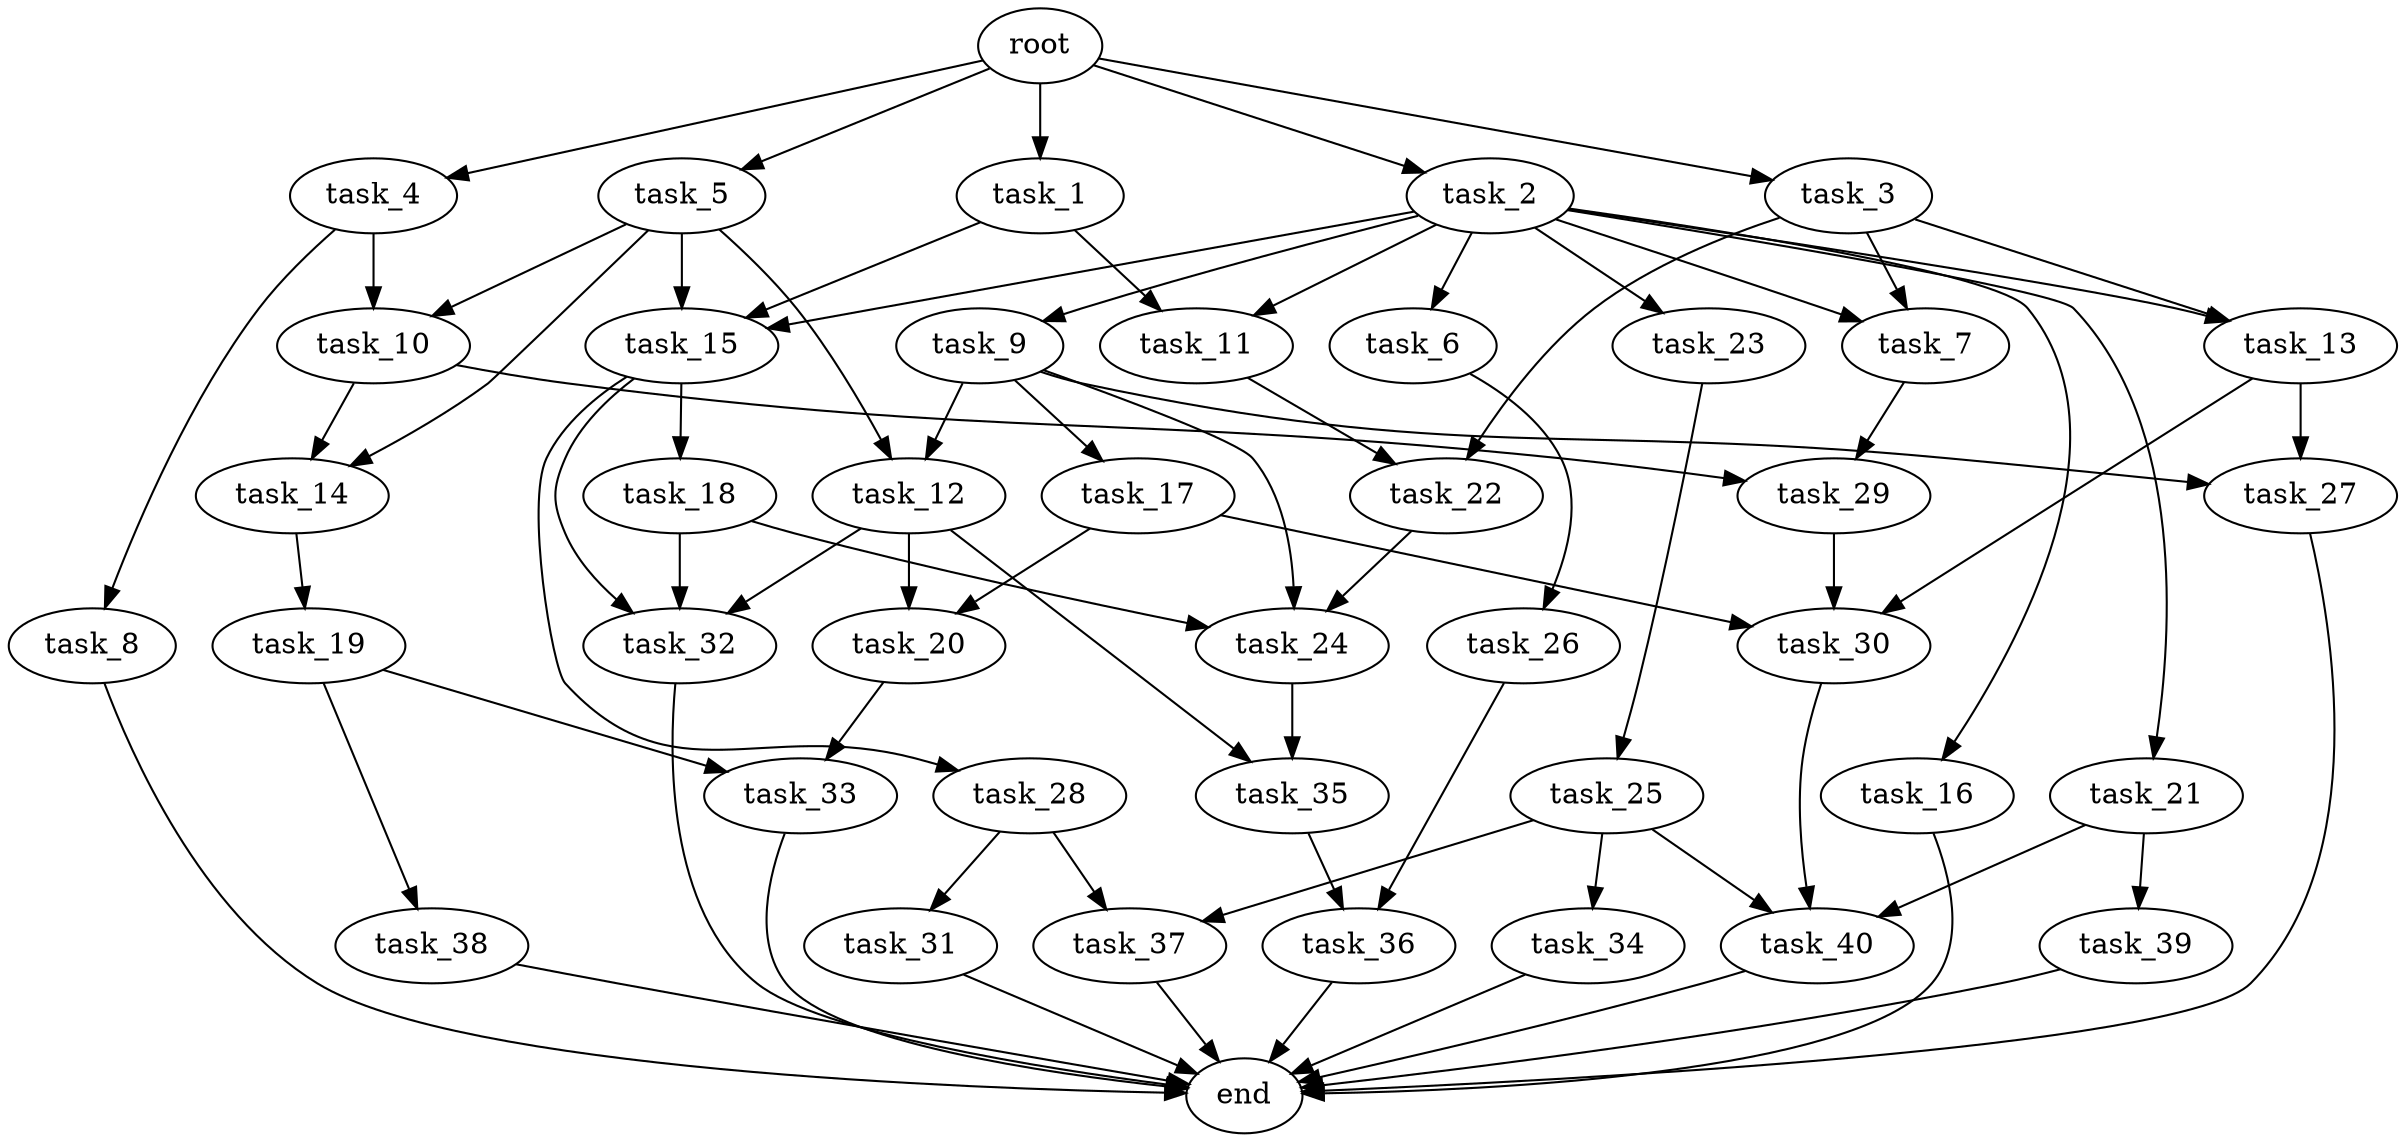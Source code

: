 digraph G {
  root [size="0.000000e+00"];
  task_1 [size="1.384493e+10"];
  task_2 [size="6.037817e+10"];
  task_3 [size="2.179663e+10"];
  task_4 [size="5.290609e+10"];
  task_5 [size="7.220634e+10"];
  task_6 [size="8.359120e+10"];
  task_7 [size="6.074207e+10"];
  task_8 [size="4.064963e+10"];
  task_9 [size="6.718547e+10"];
  task_10 [size="3.030653e+09"];
  task_11 [size="2.633199e+10"];
  task_12 [size="9.185307e+10"];
  task_13 [size="5.233632e+10"];
  task_14 [size="3.934450e+10"];
  task_15 [size="6.794555e+10"];
  task_16 [size="1.764473e+10"];
  task_17 [size="6.939523e+10"];
  task_18 [size="7.801941e+10"];
  task_19 [size="7.774430e+10"];
  task_20 [size="2.597823e+10"];
  task_21 [size="3.469185e+10"];
  task_22 [size="2.549681e+09"];
  task_23 [size="5.248738e+10"];
  task_24 [size="8.342605e+10"];
  task_25 [size="7.720257e+10"];
  task_26 [size="4.743179e+10"];
  task_27 [size="5.777527e+10"];
  task_28 [size="7.422295e+10"];
  task_29 [size="9.569974e+10"];
  task_30 [size="3.274391e+10"];
  task_31 [size="8.537690e+10"];
  task_32 [size="4.291214e+10"];
  task_33 [size="2.574466e+10"];
  task_34 [size="8.933682e+08"];
  task_35 [size="1.919329e+10"];
  task_36 [size="6.562720e+10"];
  task_37 [size="3.217369e+10"];
  task_38 [size="4.502868e+10"];
  task_39 [size="7.367717e+10"];
  task_40 [size="5.002416e+10"];
  end [size="0.000000e+00"];

  root -> task_1 [size="1.000000e-12"];
  root -> task_2 [size="1.000000e-12"];
  root -> task_3 [size="1.000000e-12"];
  root -> task_4 [size="1.000000e-12"];
  root -> task_5 [size="1.000000e-12"];
  task_1 -> task_11 [size="1.316600e+08"];
  task_1 -> task_15 [size="2.264852e+08"];
  task_2 -> task_6 [size="8.359120e+08"];
  task_2 -> task_7 [size="3.037104e+08"];
  task_2 -> task_9 [size="6.718547e+08"];
  task_2 -> task_11 [size="1.316600e+08"];
  task_2 -> task_13 [size="2.616816e+08"];
  task_2 -> task_15 [size="2.264852e+08"];
  task_2 -> task_16 [size="1.764473e+08"];
  task_2 -> task_21 [size="3.469185e+08"];
  task_2 -> task_23 [size="5.248738e+08"];
  task_3 -> task_7 [size="3.037104e+08"];
  task_3 -> task_13 [size="2.616816e+08"];
  task_3 -> task_22 [size="1.274840e+07"];
  task_4 -> task_8 [size="4.064963e+08"];
  task_4 -> task_10 [size="1.515326e+07"];
  task_5 -> task_10 [size="1.515326e+07"];
  task_5 -> task_12 [size="4.592653e+08"];
  task_5 -> task_14 [size="1.967225e+08"];
  task_5 -> task_15 [size="2.264852e+08"];
  task_6 -> task_26 [size="4.743179e+08"];
  task_7 -> task_29 [size="4.784987e+08"];
  task_8 -> end [size="1.000000e-12"];
  task_9 -> task_12 [size="4.592653e+08"];
  task_9 -> task_17 [size="6.939523e+08"];
  task_9 -> task_24 [size="2.780868e+08"];
  task_9 -> task_27 [size="2.888764e+08"];
  task_10 -> task_14 [size="1.967225e+08"];
  task_10 -> task_29 [size="4.784987e+08"];
  task_11 -> task_22 [size="1.274840e+07"];
  task_12 -> task_20 [size="1.298911e+08"];
  task_12 -> task_32 [size="1.430405e+08"];
  task_12 -> task_35 [size="9.596643e+07"];
  task_13 -> task_27 [size="2.888764e+08"];
  task_13 -> task_30 [size="1.091464e+08"];
  task_14 -> task_19 [size="7.774430e+08"];
  task_15 -> task_18 [size="7.801941e+08"];
  task_15 -> task_28 [size="7.422295e+08"];
  task_15 -> task_32 [size="1.430405e+08"];
  task_16 -> end [size="1.000000e-12"];
  task_17 -> task_20 [size="1.298911e+08"];
  task_17 -> task_30 [size="1.091464e+08"];
  task_18 -> task_24 [size="2.780868e+08"];
  task_18 -> task_32 [size="1.430405e+08"];
  task_19 -> task_33 [size="1.287233e+08"];
  task_19 -> task_38 [size="4.502868e+08"];
  task_20 -> task_33 [size="1.287233e+08"];
  task_21 -> task_39 [size="7.367717e+08"];
  task_21 -> task_40 [size="1.667472e+08"];
  task_22 -> task_24 [size="2.780868e+08"];
  task_23 -> task_25 [size="7.720257e+08"];
  task_24 -> task_35 [size="9.596643e+07"];
  task_25 -> task_34 [size="8.933682e+06"];
  task_25 -> task_37 [size="1.608684e+08"];
  task_25 -> task_40 [size="1.667472e+08"];
  task_26 -> task_36 [size="3.281360e+08"];
  task_27 -> end [size="1.000000e-12"];
  task_28 -> task_31 [size="8.537690e+08"];
  task_28 -> task_37 [size="1.608684e+08"];
  task_29 -> task_30 [size="1.091464e+08"];
  task_30 -> task_40 [size="1.667472e+08"];
  task_31 -> end [size="1.000000e-12"];
  task_32 -> end [size="1.000000e-12"];
  task_33 -> end [size="1.000000e-12"];
  task_34 -> end [size="1.000000e-12"];
  task_35 -> task_36 [size="3.281360e+08"];
  task_36 -> end [size="1.000000e-12"];
  task_37 -> end [size="1.000000e-12"];
  task_38 -> end [size="1.000000e-12"];
  task_39 -> end [size="1.000000e-12"];
  task_40 -> end [size="1.000000e-12"];
}
